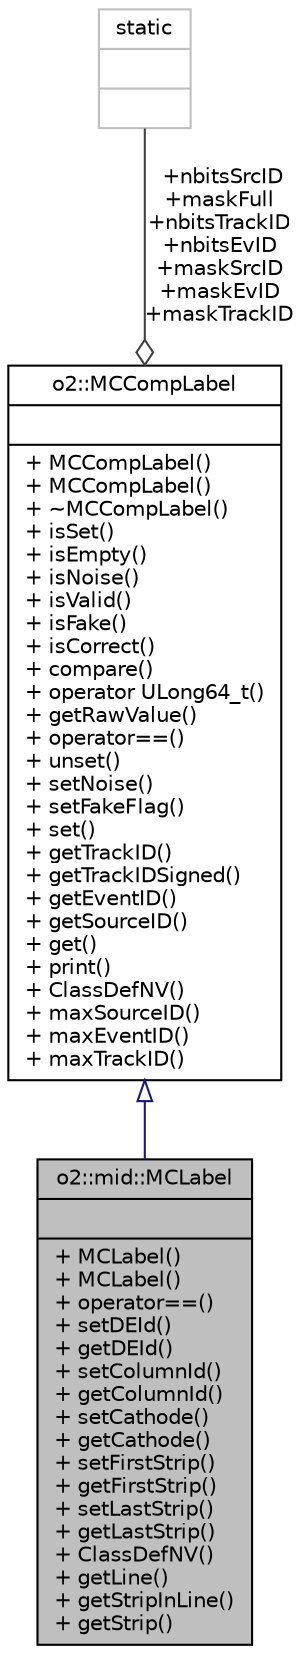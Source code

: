 digraph "o2::mid::MCLabel"
{
 // INTERACTIVE_SVG=YES
  bgcolor="transparent";
  edge [fontname="Helvetica",fontsize="10",labelfontname="Helvetica",labelfontsize="10"];
  node [fontname="Helvetica",fontsize="10",shape=record];
  Node1 [label="{o2::mid::MCLabel\n||+ MCLabel()\l+ MCLabel()\l+ operator==()\l+ setDEId()\l+ getDEId()\l+ setColumnId()\l+ getColumnId()\l+ setCathode()\l+ getCathode()\l+ setFirstStrip()\l+ getFirstStrip()\l+ setLastStrip()\l+ getLastStrip()\l+ ClassDefNV()\l+ getLine()\l+ getStripInLine()\l+ getStrip()\l}",height=0.2,width=0.4,color="black", fillcolor="grey75", style="filled", fontcolor="black"];
  Node2 -> Node1 [dir="back",color="midnightblue",fontsize="10",style="solid",arrowtail="onormal",fontname="Helvetica"];
  Node2 [label="{o2::MCCompLabel\n||+ MCCompLabel()\l+ MCCompLabel()\l+ ~MCCompLabel()\l+ isSet()\l+ isEmpty()\l+ isNoise()\l+ isValid()\l+ isFake()\l+ isCorrect()\l+ compare()\l+ operator ULong64_t()\l+ getRawValue()\l+ operator==()\l+ unset()\l+ setNoise()\l+ setFakeFlag()\l+ set()\l+ getTrackID()\l+ getTrackIDSigned()\l+ getEventID()\l+ getSourceID()\l+ get()\l+ print()\l+ ClassDefNV()\l+ maxSourceID()\l+ maxEventID()\l+ maxTrackID()\l}",height=0.2,width=0.4,color="black",URL="$de/def/classo2_1_1MCCompLabel.html"];
  Node3 -> Node2 [color="grey25",fontsize="10",style="solid",label=" +nbitsSrcID\n+maskFull\n+nbitsTrackID\n+nbitsEvID\n+maskSrcID\n+maskEvID\n+maskTrackID" ,arrowhead="odiamond",fontname="Helvetica"];
  Node3 [label="{static\n||}",height=0.2,width=0.4,color="grey75"];
}
